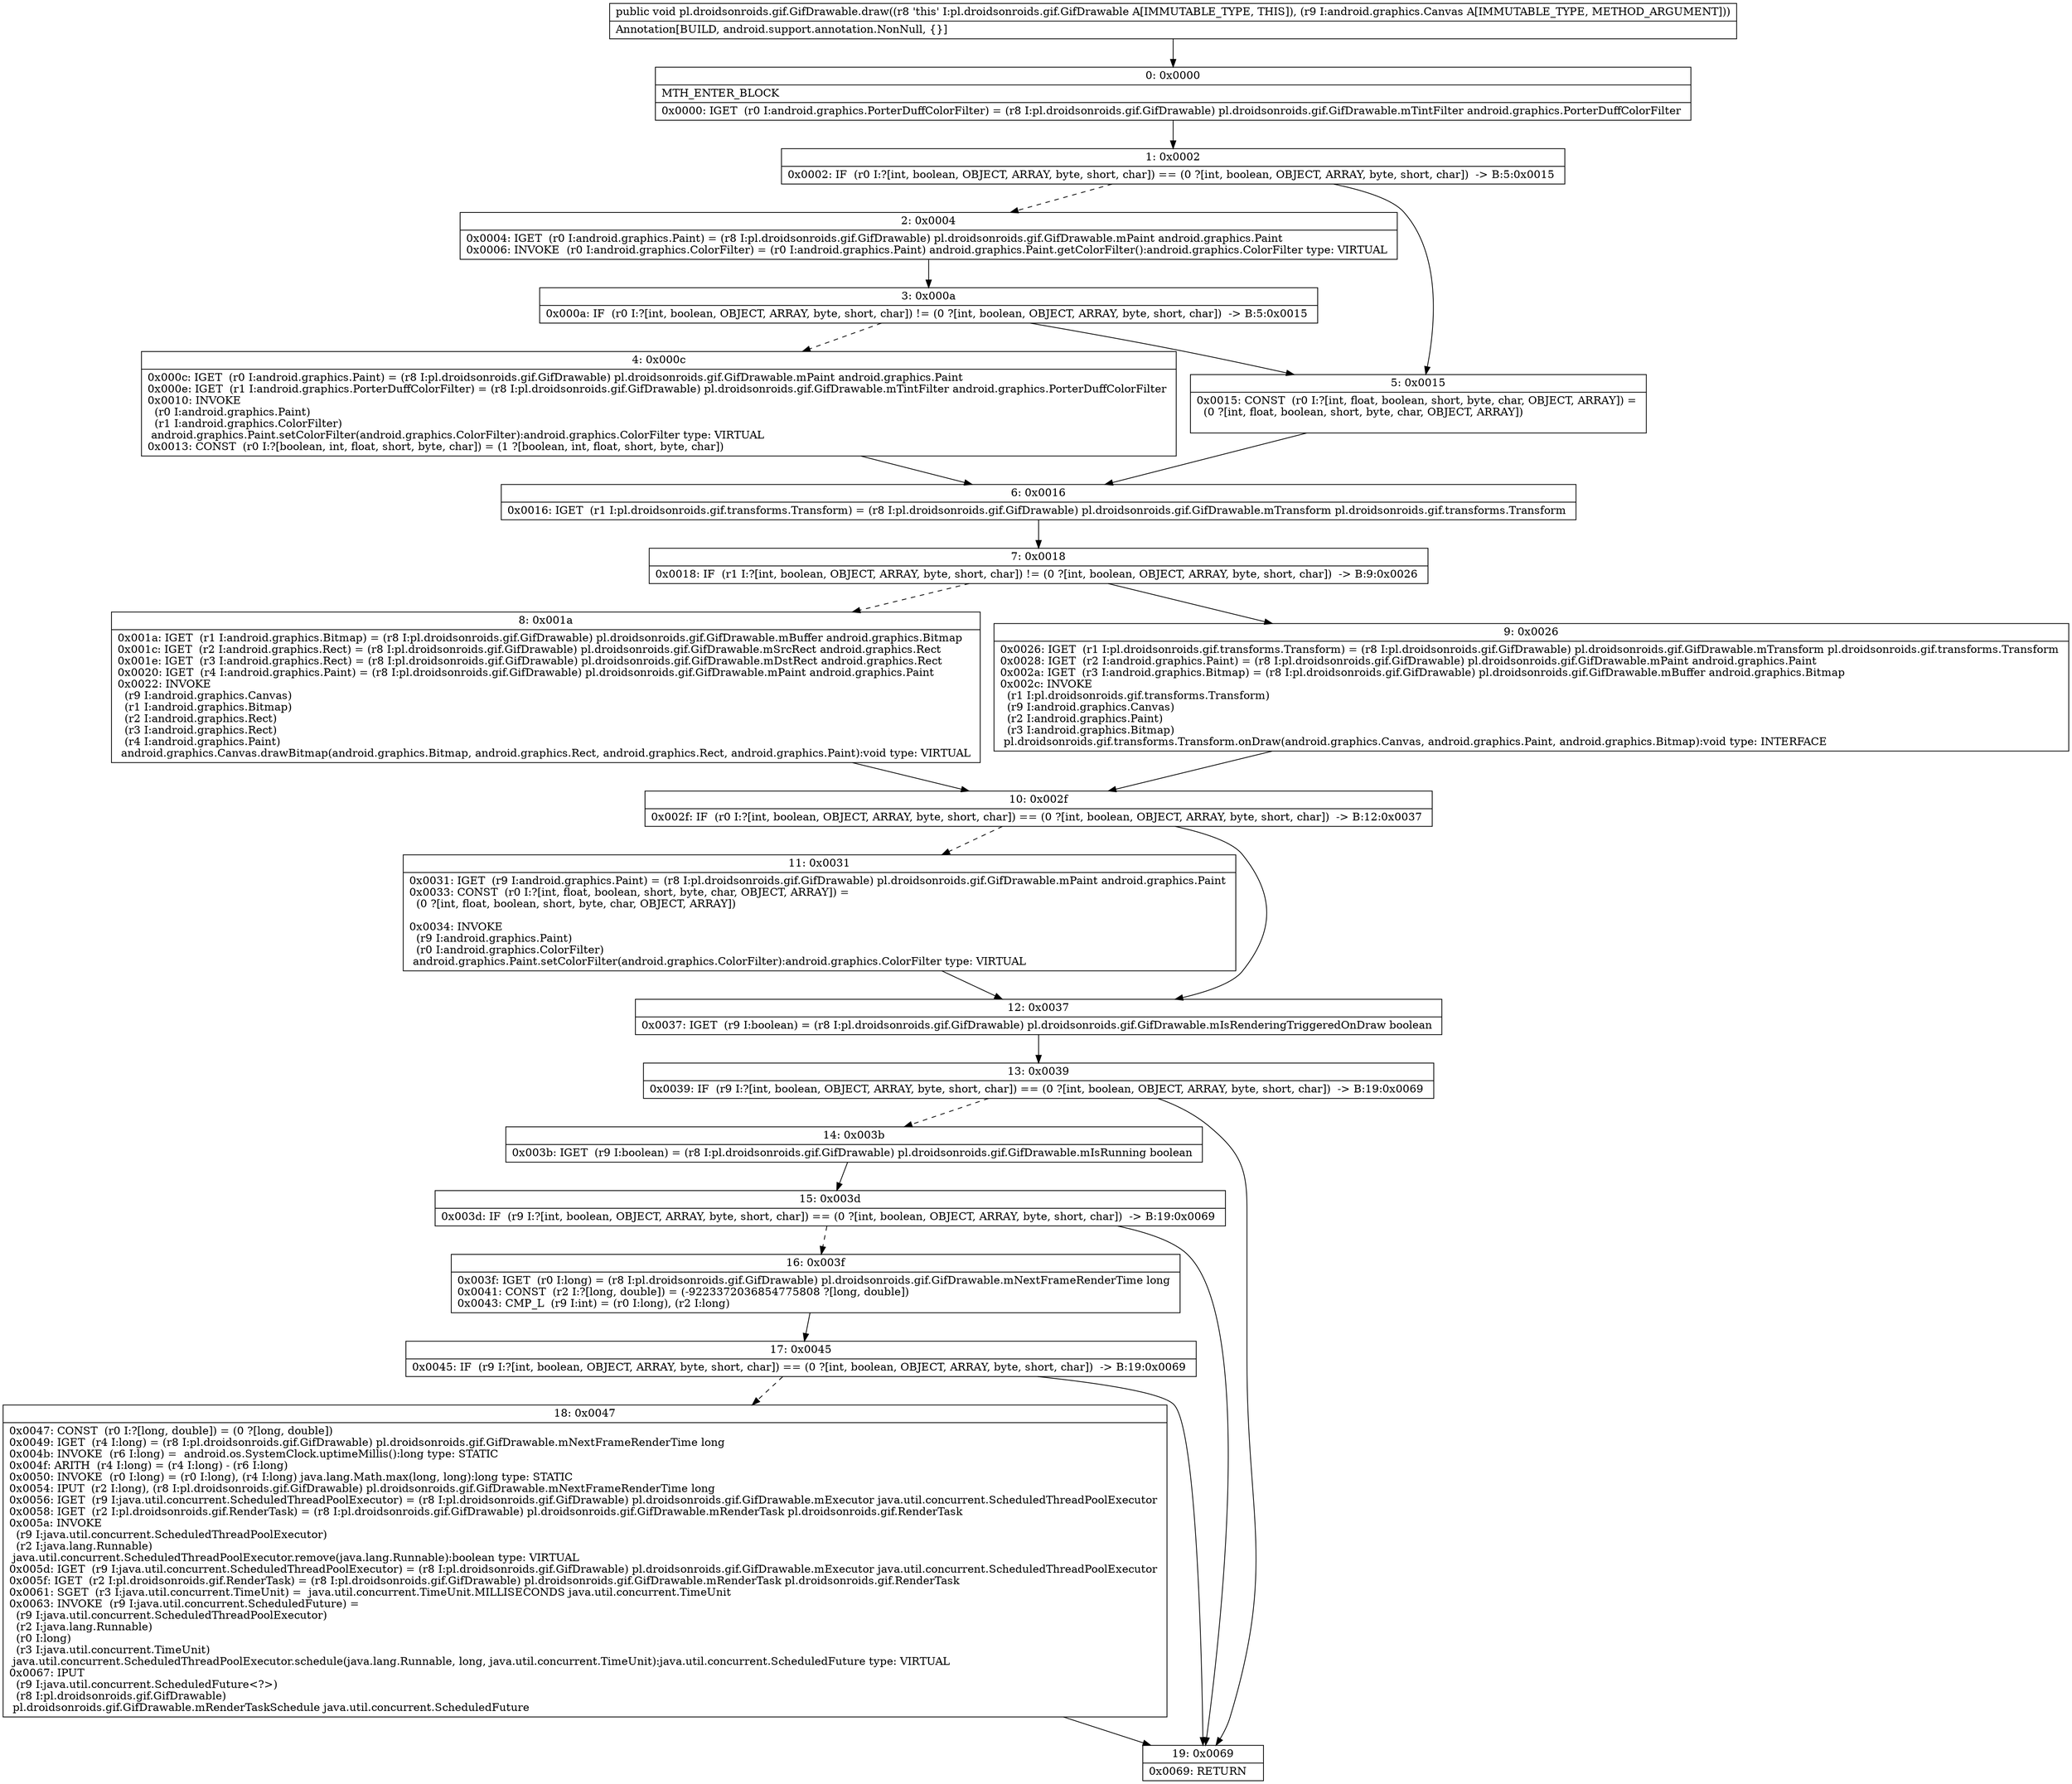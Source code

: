 digraph "CFG forpl.droidsonroids.gif.GifDrawable.draw(Landroid\/graphics\/Canvas;)V" {
Node_0 [shape=record,label="{0\:\ 0x0000|MTH_ENTER_BLOCK\l|0x0000: IGET  (r0 I:android.graphics.PorterDuffColorFilter) = (r8 I:pl.droidsonroids.gif.GifDrawable) pl.droidsonroids.gif.GifDrawable.mTintFilter android.graphics.PorterDuffColorFilter \l}"];
Node_1 [shape=record,label="{1\:\ 0x0002|0x0002: IF  (r0 I:?[int, boolean, OBJECT, ARRAY, byte, short, char]) == (0 ?[int, boolean, OBJECT, ARRAY, byte, short, char])  \-\> B:5:0x0015 \l}"];
Node_2 [shape=record,label="{2\:\ 0x0004|0x0004: IGET  (r0 I:android.graphics.Paint) = (r8 I:pl.droidsonroids.gif.GifDrawable) pl.droidsonroids.gif.GifDrawable.mPaint android.graphics.Paint \l0x0006: INVOKE  (r0 I:android.graphics.ColorFilter) = (r0 I:android.graphics.Paint) android.graphics.Paint.getColorFilter():android.graphics.ColorFilter type: VIRTUAL \l}"];
Node_3 [shape=record,label="{3\:\ 0x000a|0x000a: IF  (r0 I:?[int, boolean, OBJECT, ARRAY, byte, short, char]) != (0 ?[int, boolean, OBJECT, ARRAY, byte, short, char])  \-\> B:5:0x0015 \l}"];
Node_4 [shape=record,label="{4\:\ 0x000c|0x000c: IGET  (r0 I:android.graphics.Paint) = (r8 I:pl.droidsonroids.gif.GifDrawable) pl.droidsonroids.gif.GifDrawable.mPaint android.graphics.Paint \l0x000e: IGET  (r1 I:android.graphics.PorterDuffColorFilter) = (r8 I:pl.droidsonroids.gif.GifDrawable) pl.droidsonroids.gif.GifDrawable.mTintFilter android.graphics.PorterDuffColorFilter \l0x0010: INVOKE  \l  (r0 I:android.graphics.Paint)\l  (r1 I:android.graphics.ColorFilter)\l android.graphics.Paint.setColorFilter(android.graphics.ColorFilter):android.graphics.ColorFilter type: VIRTUAL \l0x0013: CONST  (r0 I:?[boolean, int, float, short, byte, char]) = (1 ?[boolean, int, float, short, byte, char]) \l}"];
Node_5 [shape=record,label="{5\:\ 0x0015|0x0015: CONST  (r0 I:?[int, float, boolean, short, byte, char, OBJECT, ARRAY]) = \l  (0 ?[int, float, boolean, short, byte, char, OBJECT, ARRAY])\l \l}"];
Node_6 [shape=record,label="{6\:\ 0x0016|0x0016: IGET  (r1 I:pl.droidsonroids.gif.transforms.Transform) = (r8 I:pl.droidsonroids.gif.GifDrawable) pl.droidsonroids.gif.GifDrawable.mTransform pl.droidsonroids.gif.transforms.Transform \l}"];
Node_7 [shape=record,label="{7\:\ 0x0018|0x0018: IF  (r1 I:?[int, boolean, OBJECT, ARRAY, byte, short, char]) != (0 ?[int, boolean, OBJECT, ARRAY, byte, short, char])  \-\> B:9:0x0026 \l}"];
Node_8 [shape=record,label="{8\:\ 0x001a|0x001a: IGET  (r1 I:android.graphics.Bitmap) = (r8 I:pl.droidsonroids.gif.GifDrawable) pl.droidsonroids.gif.GifDrawable.mBuffer android.graphics.Bitmap \l0x001c: IGET  (r2 I:android.graphics.Rect) = (r8 I:pl.droidsonroids.gif.GifDrawable) pl.droidsonroids.gif.GifDrawable.mSrcRect android.graphics.Rect \l0x001e: IGET  (r3 I:android.graphics.Rect) = (r8 I:pl.droidsonroids.gif.GifDrawable) pl.droidsonroids.gif.GifDrawable.mDstRect android.graphics.Rect \l0x0020: IGET  (r4 I:android.graphics.Paint) = (r8 I:pl.droidsonroids.gif.GifDrawable) pl.droidsonroids.gif.GifDrawable.mPaint android.graphics.Paint \l0x0022: INVOKE  \l  (r9 I:android.graphics.Canvas)\l  (r1 I:android.graphics.Bitmap)\l  (r2 I:android.graphics.Rect)\l  (r3 I:android.graphics.Rect)\l  (r4 I:android.graphics.Paint)\l android.graphics.Canvas.drawBitmap(android.graphics.Bitmap, android.graphics.Rect, android.graphics.Rect, android.graphics.Paint):void type: VIRTUAL \l}"];
Node_9 [shape=record,label="{9\:\ 0x0026|0x0026: IGET  (r1 I:pl.droidsonroids.gif.transforms.Transform) = (r8 I:pl.droidsonroids.gif.GifDrawable) pl.droidsonroids.gif.GifDrawable.mTransform pl.droidsonroids.gif.transforms.Transform \l0x0028: IGET  (r2 I:android.graphics.Paint) = (r8 I:pl.droidsonroids.gif.GifDrawable) pl.droidsonroids.gif.GifDrawable.mPaint android.graphics.Paint \l0x002a: IGET  (r3 I:android.graphics.Bitmap) = (r8 I:pl.droidsonroids.gif.GifDrawable) pl.droidsonroids.gif.GifDrawable.mBuffer android.graphics.Bitmap \l0x002c: INVOKE  \l  (r1 I:pl.droidsonroids.gif.transforms.Transform)\l  (r9 I:android.graphics.Canvas)\l  (r2 I:android.graphics.Paint)\l  (r3 I:android.graphics.Bitmap)\l pl.droidsonroids.gif.transforms.Transform.onDraw(android.graphics.Canvas, android.graphics.Paint, android.graphics.Bitmap):void type: INTERFACE \l}"];
Node_10 [shape=record,label="{10\:\ 0x002f|0x002f: IF  (r0 I:?[int, boolean, OBJECT, ARRAY, byte, short, char]) == (0 ?[int, boolean, OBJECT, ARRAY, byte, short, char])  \-\> B:12:0x0037 \l}"];
Node_11 [shape=record,label="{11\:\ 0x0031|0x0031: IGET  (r9 I:android.graphics.Paint) = (r8 I:pl.droidsonroids.gif.GifDrawable) pl.droidsonroids.gif.GifDrawable.mPaint android.graphics.Paint \l0x0033: CONST  (r0 I:?[int, float, boolean, short, byte, char, OBJECT, ARRAY]) = \l  (0 ?[int, float, boolean, short, byte, char, OBJECT, ARRAY])\l \l0x0034: INVOKE  \l  (r9 I:android.graphics.Paint)\l  (r0 I:android.graphics.ColorFilter)\l android.graphics.Paint.setColorFilter(android.graphics.ColorFilter):android.graphics.ColorFilter type: VIRTUAL \l}"];
Node_12 [shape=record,label="{12\:\ 0x0037|0x0037: IGET  (r9 I:boolean) = (r8 I:pl.droidsonroids.gif.GifDrawable) pl.droidsonroids.gif.GifDrawable.mIsRenderingTriggeredOnDraw boolean \l}"];
Node_13 [shape=record,label="{13\:\ 0x0039|0x0039: IF  (r9 I:?[int, boolean, OBJECT, ARRAY, byte, short, char]) == (0 ?[int, boolean, OBJECT, ARRAY, byte, short, char])  \-\> B:19:0x0069 \l}"];
Node_14 [shape=record,label="{14\:\ 0x003b|0x003b: IGET  (r9 I:boolean) = (r8 I:pl.droidsonroids.gif.GifDrawable) pl.droidsonroids.gif.GifDrawable.mIsRunning boolean \l}"];
Node_15 [shape=record,label="{15\:\ 0x003d|0x003d: IF  (r9 I:?[int, boolean, OBJECT, ARRAY, byte, short, char]) == (0 ?[int, boolean, OBJECT, ARRAY, byte, short, char])  \-\> B:19:0x0069 \l}"];
Node_16 [shape=record,label="{16\:\ 0x003f|0x003f: IGET  (r0 I:long) = (r8 I:pl.droidsonroids.gif.GifDrawable) pl.droidsonroids.gif.GifDrawable.mNextFrameRenderTime long \l0x0041: CONST  (r2 I:?[long, double]) = (\-9223372036854775808 ?[long, double]) \l0x0043: CMP_L  (r9 I:int) = (r0 I:long), (r2 I:long) \l}"];
Node_17 [shape=record,label="{17\:\ 0x0045|0x0045: IF  (r9 I:?[int, boolean, OBJECT, ARRAY, byte, short, char]) == (0 ?[int, boolean, OBJECT, ARRAY, byte, short, char])  \-\> B:19:0x0069 \l}"];
Node_18 [shape=record,label="{18\:\ 0x0047|0x0047: CONST  (r0 I:?[long, double]) = (0 ?[long, double]) \l0x0049: IGET  (r4 I:long) = (r8 I:pl.droidsonroids.gif.GifDrawable) pl.droidsonroids.gif.GifDrawable.mNextFrameRenderTime long \l0x004b: INVOKE  (r6 I:long) =  android.os.SystemClock.uptimeMillis():long type: STATIC \l0x004f: ARITH  (r4 I:long) = (r4 I:long) \- (r6 I:long) \l0x0050: INVOKE  (r0 I:long) = (r0 I:long), (r4 I:long) java.lang.Math.max(long, long):long type: STATIC \l0x0054: IPUT  (r2 I:long), (r8 I:pl.droidsonroids.gif.GifDrawable) pl.droidsonroids.gif.GifDrawable.mNextFrameRenderTime long \l0x0056: IGET  (r9 I:java.util.concurrent.ScheduledThreadPoolExecutor) = (r8 I:pl.droidsonroids.gif.GifDrawable) pl.droidsonroids.gif.GifDrawable.mExecutor java.util.concurrent.ScheduledThreadPoolExecutor \l0x0058: IGET  (r2 I:pl.droidsonroids.gif.RenderTask) = (r8 I:pl.droidsonroids.gif.GifDrawable) pl.droidsonroids.gif.GifDrawable.mRenderTask pl.droidsonroids.gif.RenderTask \l0x005a: INVOKE  \l  (r9 I:java.util.concurrent.ScheduledThreadPoolExecutor)\l  (r2 I:java.lang.Runnable)\l java.util.concurrent.ScheduledThreadPoolExecutor.remove(java.lang.Runnable):boolean type: VIRTUAL \l0x005d: IGET  (r9 I:java.util.concurrent.ScheduledThreadPoolExecutor) = (r8 I:pl.droidsonroids.gif.GifDrawable) pl.droidsonroids.gif.GifDrawable.mExecutor java.util.concurrent.ScheduledThreadPoolExecutor \l0x005f: IGET  (r2 I:pl.droidsonroids.gif.RenderTask) = (r8 I:pl.droidsonroids.gif.GifDrawable) pl.droidsonroids.gif.GifDrawable.mRenderTask pl.droidsonroids.gif.RenderTask \l0x0061: SGET  (r3 I:java.util.concurrent.TimeUnit) =  java.util.concurrent.TimeUnit.MILLISECONDS java.util.concurrent.TimeUnit \l0x0063: INVOKE  (r9 I:java.util.concurrent.ScheduledFuture) = \l  (r9 I:java.util.concurrent.ScheduledThreadPoolExecutor)\l  (r2 I:java.lang.Runnable)\l  (r0 I:long)\l  (r3 I:java.util.concurrent.TimeUnit)\l java.util.concurrent.ScheduledThreadPoolExecutor.schedule(java.lang.Runnable, long, java.util.concurrent.TimeUnit):java.util.concurrent.ScheduledFuture type: VIRTUAL \l0x0067: IPUT  \l  (r9 I:java.util.concurrent.ScheduledFuture\<?\>)\l  (r8 I:pl.droidsonroids.gif.GifDrawable)\l pl.droidsonroids.gif.GifDrawable.mRenderTaskSchedule java.util.concurrent.ScheduledFuture \l}"];
Node_19 [shape=record,label="{19\:\ 0x0069|0x0069: RETURN   \l}"];
MethodNode[shape=record,label="{public void pl.droidsonroids.gif.GifDrawable.draw((r8 'this' I:pl.droidsonroids.gif.GifDrawable A[IMMUTABLE_TYPE, THIS]), (r9 I:android.graphics.Canvas A[IMMUTABLE_TYPE, METHOD_ARGUMENT]))  | Annotation[BUILD, android.support.annotation.NonNull, \{\}]\l}"];
MethodNode -> Node_0;
Node_0 -> Node_1;
Node_1 -> Node_2[style=dashed];
Node_1 -> Node_5;
Node_2 -> Node_3;
Node_3 -> Node_4[style=dashed];
Node_3 -> Node_5;
Node_4 -> Node_6;
Node_5 -> Node_6;
Node_6 -> Node_7;
Node_7 -> Node_8[style=dashed];
Node_7 -> Node_9;
Node_8 -> Node_10;
Node_9 -> Node_10;
Node_10 -> Node_11[style=dashed];
Node_10 -> Node_12;
Node_11 -> Node_12;
Node_12 -> Node_13;
Node_13 -> Node_14[style=dashed];
Node_13 -> Node_19;
Node_14 -> Node_15;
Node_15 -> Node_16[style=dashed];
Node_15 -> Node_19;
Node_16 -> Node_17;
Node_17 -> Node_18[style=dashed];
Node_17 -> Node_19;
Node_18 -> Node_19;
}

